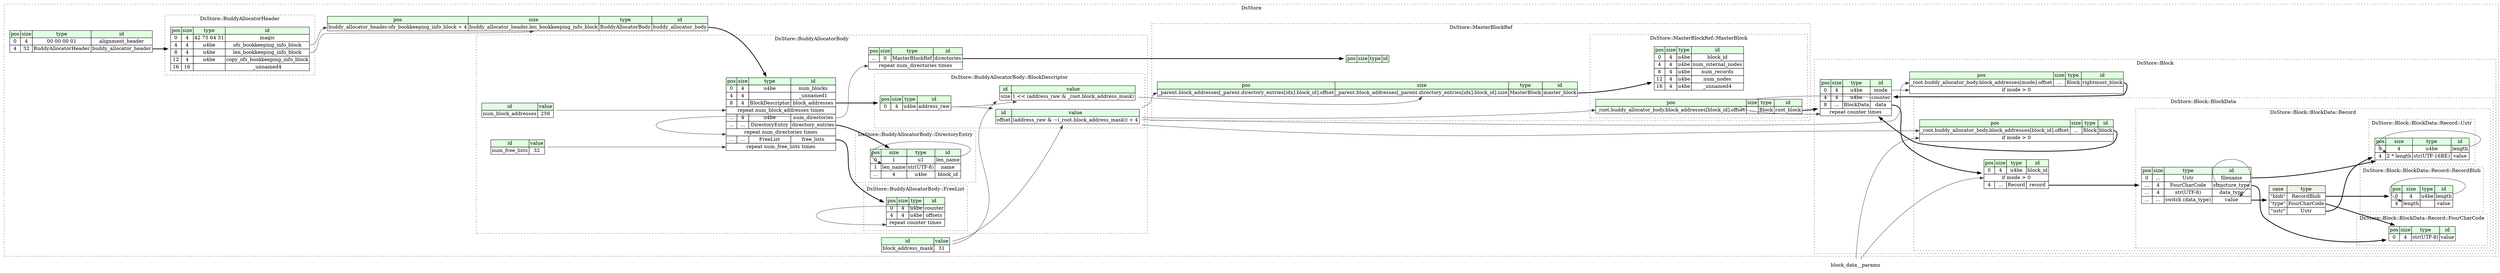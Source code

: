 digraph {
	rankdir=LR;
	node [shape=plaintext];
	subgraph cluster__ds_store {
		label="DsStore";
		graph[style=dotted];

		ds_store__seq [label=<<TABLE BORDER="0" CELLBORDER="1" CELLSPACING="0">
			<TR><TD BGCOLOR="#E0FFE0">pos</TD><TD BGCOLOR="#E0FFE0">size</TD><TD BGCOLOR="#E0FFE0">type</TD><TD BGCOLOR="#E0FFE0">id</TD></TR>
			<TR><TD PORT="alignment_header_pos">0</TD><TD PORT="alignment_header_size">4</TD><TD>00 00 00 01</TD><TD PORT="alignment_header_type">alignment_header</TD></TR>
			<TR><TD PORT="buddy_allocator_header_pos">4</TD><TD PORT="buddy_allocator_header_size">32</TD><TD>BuddyAllocatorHeader</TD><TD PORT="buddy_allocator_header_type">buddy_allocator_header</TD></TR>
		</TABLE>>];
		ds_store__inst__block_address_mask [label=<<TABLE BORDER="0" CELLBORDER="1" CELLSPACING="0">
			<TR><TD BGCOLOR="#E0FFE0">id</TD><TD BGCOLOR="#E0FFE0">value</TD></TR>
			<TR><TD>block_address_mask</TD><TD>31</TD></TR>
		</TABLE>>];
		ds_store__inst__buddy_allocator_body [label=<<TABLE BORDER="0" CELLBORDER="1" CELLSPACING="0">
			<TR><TD BGCOLOR="#E0FFE0">pos</TD><TD BGCOLOR="#E0FFE0">size</TD><TD BGCOLOR="#E0FFE0">type</TD><TD BGCOLOR="#E0FFE0">id</TD></TR>
			<TR><TD PORT="buddy_allocator_body_pos">buddy_allocator_header.ofs_bookkeeping_info_block + 4</TD><TD PORT="buddy_allocator_body_size">buddy_allocator_header.len_bookkeeping_info_block</TD><TD>BuddyAllocatorBody</TD><TD PORT="buddy_allocator_body_type">buddy_allocator_body</TD></TR>
		</TABLE>>];
		subgraph cluster__block {
			label="DsStore::Block";
			graph[style=dotted];

			block__seq [label=<<TABLE BORDER="0" CELLBORDER="1" CELLSPACING="0">
				<TR><TD BGCOLOR="#E0FFE0">pos</TD><TD BGCOLOR="#E0FFE0">size</TD><TD BGCOLOR="#E0FFE0">type</TD><TD BGCOLOR="#E0FFE0">id</TD></TR>
				<TR><TD PORT="mode_pos">0</TD><TD PORT="mode_size">4</TD><TD>u4be</TD><TD PORT="mode_type">mode</TD></TR>
				<TR><TD PORT="counter_pos">4</TD><TD PORT="counter_size">4</TD><TD>u4be</TD><TD PORT="counter_type">counter</TD></TR>
				<TR><TD PORT="data_pos">8</TD><TD PORT="data_size">...</TD><TD>BlockData</TD><TD PORT="data_type">data</TD></TR>
				<TR><TD COLSPAN="4" PORT="data__repeat">repeat counter times</TD></TR>
			</TABLE>>];
			block__inst__rightmost_block [label=<<TABLE BORDER="0" CELLBORDER="1" CELLSPACING="0">
				<TR><TD BGCOLOR="#E0FFE0">pos</TD><TD BGCOLOR="#E0FFE0">size</TD><TD BGCOLOR="#E0FFE0">type</TD><TD BGCOLOR="#E0FFE0">id</TD></TR>
				<TR><TD PORT="rightmost_block_pos">_root.buddy_allocator_body.block_addresses[mode].offset</TD><TD PORT="rightmost_block_size">...</TD><TD>Block</TD><TD PORT="rightmost_block_type">rightmost_block</TD></TR>
				<TR><TD COLSPAN="4" PORT="rightmost_block__if">if mode &gt; 0</TD></TR>
			</TABLE>>];
			subgraph cluster__block_data {
				label="DsStore::Block::BlockData";
				graph[style=dotted];

				block_data__seq [label=<<TABLE BORDER="0" CELLBORDER="1" CELLSPACING="0">
					<TR><TD BGCOLOR="#E0FFE0">pos</TD><TD BGCOLOR="#E0FFE0">size</TD><TD BGCOLOR="#E0FFE0">type</TD><TD BGCOLOR="#E0FFE0">id</TD></TR>
					<TR><TD PORT="block_id_pos">0</TD><TD PORT="block_id_size">4</TD><TD>u4be</TD><TD PORT="block_id_type">block_id</TD></TR>
					<TR><TD COLSPAN="4" PORT="block_id__if">if mode &gt; 0</TD></TR>
					<TR><TD PORT="record_pos">4</TD><TD PORT="record_size">...</TD><TD>Record</TD><TD PORT="record_type">record</TD></TR>
				</TABLE>>];
				block_data__inst__block [label=<<TABLE BORDER="0" CELLBORDER="1" CELLSPACING="0">
					<TR><TD BGCOLOR="#E0FFE0">pos</TD><TD BGCOLOR="#E0FFE0">size</TD><TD BGCOLOR="#E0FFE0">type</TD><TD BGCOLOR="#E0FFE0">id</TD></TR>
					<TR><TD PORT="block_pos">_root.buddy_allocator_body.block_addresses[block_id].offset</TD><TD PORT="block_size">...</TD><TD>Block</TD><TD PORT="block_type">block</TD></TR>
					<TR><TD COLSPAN="4" PORT="block__if">if mode &gt; 0</TD></TR>
				</TABLE>>];
				subgraph cluster__record {
					label="DsStore::Block::BlockData::Record";
					graph[style=dotted];

					record__seq [label=<<TABLE BORDER="0" CELLBORDER="1" CELLSPACING="0">
						<TR><TD BGCOLOR="#E0FFE0">pos</TD><TD BGCOLOR="#E0FFE0">size</TD><TD BGCOLOR="#E0FFE0">type</TD><TD BGCOLOR="#E0FFE0">id</TD></TR>
						<TR><TD PORT="filename_pos">0</TD><TD PORT="filename_size">...</TD><TD>Ustr</TD><TD PORT="filename_type">filename</TD></TR>
						<TR><TD PORT="structure_type_pos">...</TD><TD PORT="structure_type_size">4</TD><TD>FourCharCode</TD><TD PORT="structure_type_type">structure_type</TD></TR>
						<TR><TD PORT="data_type_pos">...</TD><TD PORT="data_type_size">4</TD><TD>str(UTF-8)</TD><TD PORT="data_type_type">data_type</TD></TR>
						<TR><TD PORT="value_pos">...</TD><TD PORT="value_size">...</TD><TD>switch (data_type)</TD><TD PORT="value_type">value</TD></TR>
					</TABLE>>];
record__seq_value_switch [label=<<TABLE BORDER="0" CELLBORDER="1" CELLSPACING="0">
	<TR><TD BGCOLOR="#F0F2E4">case</TD><TD BGCOLOR="#F0F2E4">type</TD></TR>
	<TR><TD>&quot;blob&quot;</TD><TD PORT="case0">RecordBlob</TD></TR>
	<TR><TD>&quot;type&quot;</TD><TD PORT="case1">FourCharCode</TD></TR>
	<TR><TD>&quot;ustr&quot;</TD><TD PORT="case2">Ustr</TD></TR>
</TABLE>>];
					subgraph cluster__four_char_code {
						label="DsStore::Block::BlockData::Record::FourCharCode";
						graph[style=dotted];

						four_char_code__seq [label=<<TABLE BORDER="0" CELLBORDER="1" CELLSPACING="0">
							<TR><TD BGCOLOR="#E0FFE0">pos</TD><TD BGCOLOR="#E0FFE0">size</TD><TD BGCOLOR="#E0FFE0">type</TD><TD BGCOLOR="#E0FFE0">id</TD></TR>
							<TR><TD PORT="value_pos">0</TD><TD PORT="value_size">4</TD><TD>str(UTF-8)</TD><TD PORT="value_type">value</TD></TR>
						</TABLE>>];
					}
					subgraph cluster__record_blob {
						label="DsStore::Block::BlockData::Record::RecordBlob";
						graph[style=dotted];

						record_blob__seq [label=<<TABLE BORDER="0" CELLBORDER="1" CELLSPACING="0">
							<TR><TD BGCOLOR="#E0FFE0">pos</TD><TD BGCOLOR="#E0FFE0">size</TD><TD BGCOLOR="#E0FFE0">type</TD><TD BGCOLOR="#E0FFE0">id</TD></TR>
							<TR><TD PORT="length_pos">0</TD><TD PORT="length_size">4</TD><TD>u4be</TD><TD PORT="length_type">length</TD></TR>
							<TR><TD PORT="value_pos">4</TD><TD PORT="value_size">length</TD><TD></TD><TD PORT="value_type">value</TD></TR>
						</TABLE>>];
					}
					subgraph cluster__ustr {
						label="DsStore::Block::BlockData::Record::Ustr";
						graph[style=dotted];

						ustr__seq [label=<<TABLE BORDER="0" CELLBORDER="1" CELLSPACING="0">
							<TR><TD BGCOLOR="#E0FFE0">pos</TD><TD BGCOLOR="#E0FFE0">size</TD><TD BGCOLOR="#E0FFE0">type</TD><TD BGCOLOR="#E0FFE0">id</TD></TR>
							<TR><TD PORT="length_pos">0</TD><TD PORT="length_size">4</TD><TD>u4be</TD><TD PORT="length_type">length</TD></TR>
							<TR><TD PORT="value_pos">4</TD><TD PORT="value_size">2 * length</TD><TD>str(UTF-16BE)</TD><TD PORT="value_type">value</TD></TR>
						</TABLE>>];
					}
				}
			}
		}
		subgraph cluster__buddy_allocator_body {
			label="DsStore::BuddyAllocatorBody";
			graph[style=dotted];

			buddy_allocator_body__seq [label=<<TABLE BORDER="0" CELLBORDER="1" CELLSPACING="0">
				<TR><TD BGCOLOR="#E0FFE0">pos</TD><TD BGCOLOR="#E0FFE0">size</TD><TD BGCOLOR="#E0FFE0">type</TD><TD BGCOLOR="#E0FFE0">id</TD></TR>
				<TR><TD PORT="num_blocks_pos">0</TD><TD PORT="num_blocks_size">4</TD><TD>u4be</TD><TD PORT="num_blocks_type">num_blocks</TD></TR>
				<TR><TD PORT="_unnamed1_pos">4</TD><TD PORT="_unnamed1_size">4</TD><TD></TD><TD PORT="_unnamed1_type">_unnamed1</TD></TR>
				<TR><TD PORT="block_addresses_pos">8</TD><TD PORT="block_addresses_size">4</TD><TD>BlockDescriptor</TD><TD PORT="block_addresses_type">block_addresses</TD></TR>
				<TR><TD COLSPAN="4" PORT="block_addresses__repeat">repeat num_block_addresses times</TD></TR>
				<TR><TD PORT="num_directories_pos">...</TD><TD PORT="num_directories_size">4</TD><TD>u4be</TD><TD PORT="num_directories_type">num_directories</TD></TR>
				<TR><TD PORT="directory_entries_pos">...</TD><TD PORT="directory_entries_size">...</TD><TD>DirectoryEntry</TD><TD PORT="directory_entries_type">directory_entries</TD></TR>
				<TR><TD COLSPAN="4" PORT="directory_entries__repeat">repeat num_directories times</TD></TR>
				<TR><TD PORT="free_lists_pos">...</TD><TD PORT="free_lists_size">...</TD><TD>FreeList</TD><TD PORT="free_lists_type">free_lists</TD></TR>
				<TR><TD COLSPAN="4" PORT="free_lists__repeat">repeat num_free_lists times</TD></TR>
			</TABLE>>];
			buddy_allocator_body__inst__directories [label=<<TABLE BORDER="0" CELLBORDER="1" CELLSPACING="0">
				<TR><TD BGCOLOR="#E0FFE0">pos</TD><TD BGCOLOR="#E0FFE0">size</TD><TD BGCOLOR="#E0FFE0">type</TD><TD BGCOLOR="#E0FFE0">id</TD></TR>
				<TR><TD PORT="directories_pos">...</TD><TD PORT="directories_size">0</TD><TD>MasterBlockRef</TD><TD PORT="directories_type">directories</TD></TR>
				<TR><TD COLSPAN="4" PORT="directories__repeat">repeat num_directories times</TD></TR>
			</TABLE>>];
			buddy_allocator_body__inst__num_block_addresses [label=<<TABLE BORDER="0" CELLBORDER="1" CELLSPACING="0">
				<TR><TD BGCOLOR="#E0FFE0">id</TD><TD BGCOLOR="#E0FFE0">value</TD></TR>
				<TR><TD>num_block_addresses</TD><TD>256</TD></TR>
			</TABLE>>];
			buddy_allocator_body__inst__num_free_lists [label=<<TABLE BORDER="0" CELLBORDER="1" CELLSPACING="0">
				<TR><TD BGCOLOR="#E0FFE0">id</TD><TD BGCOLOR="#E0FFE0">value</TD></TR>
				<TR><TD>num_free_lists</TD><TD>32</TD></TR>
			</TABLE>>];
			subgraph cluster__block_descriptor {
				label="DsStore::BuddyAllocatorBody::BlockDescriptor";
				graph[style=dotted];

				block_descriptor__seq [label=<<TABLE BORDER="0" CELLBORDER="1" CELLSPACING="0">
					<TR><TD BGCOLOR="#E0FFE0">pos</TD><TD BGCOLOR="#E0FFE0">size</TD><TD BGCOLOR="#E0FFE0">type</TD><TD BGCOLOR="#E0FFE0">id</TD></TR>
					<TR><TD PORT="address_raw_pos">0</TD><TD PORT="address_raw_size">4</TD><TD>u4be</TD><TD PORT="address_raw_type">address_raw</TD></TR>
				</TABLE>>];
				block_descriptor__inst__offset [label=<<TABLE BORDER="0" CELLBORDER="1" CELLSPACING="0">
					<TR><TD BGCOLOR="#E0FFE0">id</TD><TD BGCOLOR="#E0FFE0">value</TD></TR>
					<TR><TD>offset</TD><TD>(address_raw &amp; ~(_root.block_address_mask)) + 4</TD></TR>
				</TABLE>>];
				block_descriptor__inst__size [label=<<TABLE BORDER="0" CELLBORDER="1" CELLSPACING="0">
					<TR><TD BGCOLOR="#E0FFE0">id</TD><TD BGCOLOR="#E0FFE0">value</TD></TR>
					<TR><TD>size</TD><TD>1 &lt;&lt; (address_raw &amp; _root.block_address_mask)</TD></TR>
				</TABLE>>];
			}
			subgraph cluster__directory_entry {
				label="DsStore::BuddyAllocatorBody::DirectoryEntry";
				graph[style=dotted];

				directory_entry__seq [label=<<TABLE BORDER="0" CELLBORDER="1" CELLSPACING="0">
					<TR><TD BGCOLOR="#E0FFE0">pos</TD><TD BGCOLOR="#E0FFE0">size</TD><TD BGCOLOR="#E0FFE0">type</TD><TD BGCOLOR="#E0FFE0">id</TD></TR>
					<TR><TD PORT="len_name_pos">0</TD><TD PORT="len_name_size">1</TD><TD>u1</TD><TD PORT="len_name_type">len_name</TD></TR>
					<TR><TD PORT="name_pos">1</TD><TD PORT="name_size">len_name</TD><TD>str(UTF-8)</TD><TD PORT="name_type">name</TD></TR>
					<TR><TD PORT="block_id_pos">...</TD><TD PORT="block_id_size">4</TD><TD>u4be</TD><TD PORT="block_id_type">block_id</TD></TR>
				</TABLE>>];
			}
			subgraph cluster__free_list {
				label="DsStore::BuddyAllocatorBody::FreeList";
				graph[style=dotted];

				free_list__seq [label=<<TABLE BORDER="0" CELLBORDER="1" CELLSPACING="0">
					<TR><TD BGCOLOR="#E0FFE0">pos</TD><TD BGCOLOR="#E0FFE0">size</TD><TD BGCOLOR="#E0FFE0">type</TD><TD BGCOLOR="#E0FFE0">id</TD></TR>
					<TR><TD PORT="counter_pos">0</TD><TD PORT="counter_size">4</TD><TD>u4be</TD><TD PORT="counter_type">counter</TD></TR>
					<TR><TD PORT="offsets_pos">4</TD><TD PORT="offsets_size">4</TD><TD>u4be</TD><TD PORT="offsets_type">offsets</TD></TR>
					<TR><TD COLSPAN="4" PORT="offsets__repeat">repeat counter times</TD></TR>
				</TABLE>>];
			}
		}
		subgraph cluster__buddy_allocator_header {
			label="DsStore::BuddyAllocatorHeader";
			graph[style=dotted];

			buddy_allocator_header__seq [label=<<TABLE BORDER="0" CELLBORDER="1" CELLSPACING="0">
				<TR><TD BGCOLOR="#E0FFE0">pos</TD><TD BGCOLOR="#E0FFE0">size</TD><TD BGCOLOR="#E0FFE0">type</TD><TD BGCOLOR="#E0FFE0">id</TD></TR>
				<TR><TD PORT="magic_pos">0</TD><TD PORT="magic_size">4</TD><TD>42 75 64 31</TD><TD PORT="magic_type">magic</TD></TR>
				<TR><TD PORT="ofs_bookkeeping_info_block_pos">4</TD><TD PORT="ofs_bookkeeping_info_block_size">4</TD><TD>u4be</TD><TD PORT="ofs_bookkeeping_info_block_type">ofs_bookkeeping_info_block</TD></TR>
				<TR><TD PORT="len_bookkeeping_info_block_pos">8</TD><TD PORT="len_bookkeeping_info_block_size">4</TD><TD>u4be</TD><TD PORT="len_bookkeeping_info_block_type">len_bookkeeping_info_block</TD></TR>
				<TR><TD PORT="copy_ofs_bookkeeping_info_block_pos">12</TD><TD PORT="copy_ofs_bookkeeping_info_block_size">4</TD><TD>u4be</TD><TD PORT="copy_ofs_bookkeeping_info_block_type">copy_ofs_bookkeeping_info_block</TD></TR>
				<TR><TD PORT="_unnamed4_pos">16</TD><TD PORT="_unnamed4_size">16</TD><TD></TD><TD PORT="_unnamed4_type">_unnamed4</TD></TR>
			</TABLE>>];
		}
		subgraph cluster__master_block_ref {
			label="DsStore::MasterBlockRef";
			graph[style=dotted];

			master_block_ref__seq [label=<<TABLE BORDER="0" CELLBORDER="1" CELLSPACING="0">
				<TR><TD BGCOLOR="#E0FFE0">pos</TD><TD BGCOLOR="#E0FFE0">size</TD><TD BGCOLOR="#E0FFE0">type</TD><TD BGCOLOR="#E0FFE0">id</TD></TR>
			</TABLE>>];
			master_block_ref__inst__master_block [label=<<TABLE BORDER="0" CELLBORDER="1" CELLSPACING="0">
				<TR><TD BGCOLOR="#E0FFE0">pos</TD><TD BGCOLOR="#E0FFE0">size</TD><TD BGCOLOR="#E0FFE0">type</TD><TD BGCOLOR="#E0FFE0">id</TD></TR>
				<TR><TD PORT="master_block_pos">_parent.block_addresses[_parent.directory_entries[idx].block_id].offset</TD><TD PORT="master_block_size">_parent.block_addresses[_parent.directory_entries[idx].block_id].size</TD><TD>MasterBlock</TD><TD PORT="master_block_type">master_block</TD></TR>
			</TABLE>>];
			subgraph cluster__master_block {
				label="DsStore::MasterBlockRef::MasterBlock";
				graph[style=dotted];

				master_block__seq [label=<<TABLE BORDER="0" CELLBORDER="1" CELLSPACING="0">
					<TR><TD BGCOLOR="#E0FFE0">pos</TD><TD BGCOLOR="#E0FFE0">size</TD><TD BGCOLOR="#E0FFE0">type</TD><TD BGCOLOR="#E0FFE0">id</TD></TR>
					<TR><TD PORT="block_id_pos">0</TD><TD PORT="block_id_size">4</TD><TD>u4be</TD><TD PORT="block_id_type">block_id</TD></TR>
					<TR><TD PORT="num_internal_nodes_pos">4</TD><TD PORT="num_internal_nodes_size">4</TD><TD>u4be</TD><TD PORT="num_internal_nodes_type">num_internal_nodes</TD></TR>
					<TR><TD PORT="num_records_pos">8</TD><TD PORT="num_records_size">4</TD><TD>u4be</TD><TD PORT="num_records_type">num_records</TD></TR>
					<TR><TD PORT="num_nodes_pos">12</TD><TD PORT="num_nodes_size">4</TD><TD>u4be</TD><TD PORT="num_nodes_type">num_nodes</TD></TR>
					<TR><TD PORT="_unnamed4_pos">16</TD><TD PORT="_unnamed4_size">4</TD><TD>u4be</TD><TD PORT="_unnamed4_type">_unnamed4</TD></TR>
				</TABLE>>];
				master_block__inst__root_block [label=<<TABLE BORDER="0" CELLBORDER="1" CELLSPACING="0">
					<TR><TD BGCOLOR="#E0FFE0">pos</TD><TD BGCOLOR="#E0FFE0">size</TD><TD BGCOLOR="#E0FFE0">type</TD><TD BGCOLOR="#E0FFE0">id</TD></TR>
					<TR><TD PORT="root_block_pos">_root.buddy_allocator_body.block_addresses[block_id].offset</TD><TD PORT="root_block_size">...</TD><TD>Block</TD><TD PORT="root_block_type">root_block</TD></TR>
				</TABLE>>];
			}
		}
	}
	ds_store__seq:buddy_allocator_header_type -> buddy_allocator_header__seq [style=bold];
	buddy_allocator_header__seq:ofs_bookkeeping_info_block_type -> ds_store__inst__buddy_allocator_body:buddy_allocator_body_pos [color="#404040"];
	buddy_allocator_header__seq:len_bookkeeping_info_block_type -> ds_store__inst__buddy_allocator_body:buddy_allocator_body_size [color="#404040"];
	ds_store__inst__buddy_allocator_body:buddy_allocator_body_type -> buddy_allocator_body__seq [style=bold];
	block__seq:data_type -> block_data__seq [style=bold];
	block__seq:counter_type -> block__seq:data__repeat [color="#404040"];
	block_descriptor__inst__offset:offset_type -> block__inst__rightmost_block:rightmost_block_pos [color="#404040"];
	block__inst__rightmost_block:rightmost_block_type -> block__seq [style=bold];
	block__seq:mode_type -> block__inst__rightmost_block:rightmost_block__if [color="#404040"];
	block_data__params:mode_type -> block_data__seq:block_id__if [color="#404040"];
	block_data__seq:record_type -> record__seq [style=bold];
	block_descriptor__inst__offset:offset_type -> block_data__inst__block:block_pos [color="#404040"];
	block_data__inst__block:block_type -> block__seq [style=bold];
	block_data__params:mode_type -> block_data__inst__block:block__if [color="#404040"];
	record__seq:filename_type -> ustr__seq [style=bold];
	record__seq:structure_type_type -> four_char_code__seq [style=bold];
	record__seq:value_type -> record__seq_value_switch [style=bold];
	record__seq_value_switch:case0 -> record_blob__seq [style=bold];
	record__seq_value_switch:case1 -> four_char_code__seq [style=bold];
	record__seq_value_switch:case2 -> ustr__seq [style=bold];
	record__seq:data_type_type -> record__seq:value_type [color="#404040"];
	record_blob__seq:length_type -> record_blob__seq:value_size [color="#404040"];
	ustr__seq:length_type -> ustr__seq:value_size [color="#404040"];
	buddy_allocator_body__seq:block_addresses_type -> block_descriptor__seq [style=bold];
	buddy_allocator_body__inst__num_block_addresses:num_block_addresses_type -> buddy_allocator_body__seq:block_addresses__repeat [color="#404040"];
	buddy_allocator_body__seq:directory_entries_type -> directory_entry__seq [style=bold];
	buddy_allocator_body__seq:num_directories_type -> buddy_allocator_body__seq:directory_entries__repeat [color="#404040"];
	buddy_allocator_body__seq:free_lists_type -> free_list__seq [style=bold];
	buddy_allocator_body__inst__num_free_lists:num_free_lists_type -> buddy_allocator_body__seq:free_lists__repeat [color="#404040"];
	buddy_allocator_body__inst__directories:directories_type -> master_block_ref__seq [style=bold];
	buddy_allocator_body__seq:num_directories_type -> buddy_allocator_body__inst__directories:directories__repeat [color="#404040"];
	block_descriptor__seq:address_raw_type -> block_descriptor__inst__offset [color="#404040"];
	ds_store__inst__block_address_mask:block_address_mask_type -> block_descriptor__inst__offset [color="#404040"];
	block_descriptor__seq:address_raw_type -> block_descriptor__inst__size [color="#404040"];
	ds_store__inst__block_address_mask:block_address_mask_type -> block_descriptor__inst__size [color="#404040"];
	directory_entry__seq:len_name_type -> directory_entry__seq:name_size [color="#404040"];
	free_list__seq:counter_type -> free_list__seq:offsets__repeat [color="#404040"];
	block_descriptor__inst__offset:offset_type -> master_block_ref__inst__master_block:master_block_pos [color="#404040"];
	block_descriptor__inst__size:size_type -> master_block_ref__inst__master_block:master_block_size [color="#404040"];
	master_block_ref__inst__master_block:master_block_type -> master_block__seq [style=bold];
	block_descriptor__inst__offset:offset_type -> master_block__inst__root_block:root_block_pos [color="#404040"];
	master_block__inst__root_block:root_block_type -> block__seq [style=bold];
}
